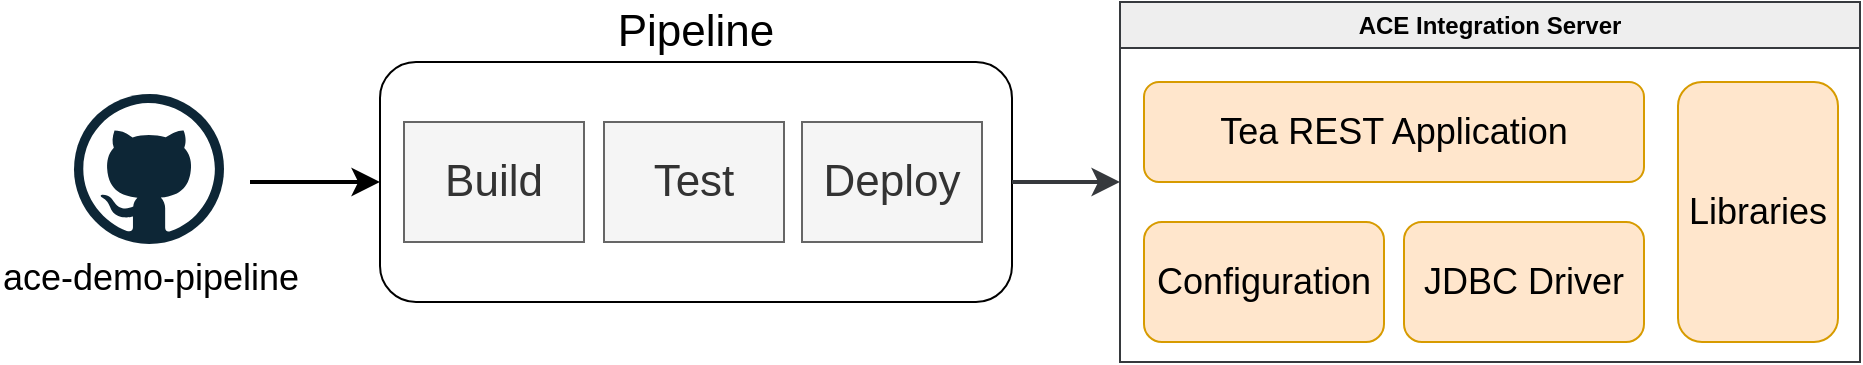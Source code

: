 <mxfile version="24.1.0" type="device">
  <diagram name="Page-1" id="EmwzgHjXN4L9OG_YRLbm">
    <mxGraphModel dx="1405" dy="981" grid="1" gridSize="10" guides="1" tooltips="1" connect="1" arrows="1" fold="1" page="1" pageScale="1" pageWidth="1100" pageHeight="1700" math="0" shadow="0">
      <root>
        <mxCell id="0" />
        <mxCell id="1" parent="0" />
        <mxCell id="kKCmZU7g9CsREEnNZsZf-8" value="Pipeline" style="rounded=1;whiteSpace=wrap;html=1;fontSize=22;fontStyle=0;labelPosition=center;verticalLabelPosition=top;align=center;verticalAlign=bottom;" parent="1" vertex="1">
          <mxGeometry x="190" y="320" width="316" height="120" as="geometry" />
        </mxCell>
        <mxCell id="bC7OHCeX101TMUWNberd-2" value="ace-demo-pipeline" style="dashed=0;outlineConnect=0;html=1;align=center;labelPosition=center;verticalLabelPosition=bottom;verticalAlign=top;shape=mxgraph.weblogos.github;fontSize=18;fontStyle=0" parent="1" vertex="1">
          <mxGeometry x="37" y="336" width="75" height="75" as="geometry" />
        </mxCell>
        <mxCell id="kKCmZU7g9CsREEnNZsZf-9" value="Build" style="rounded=0;whiteSpace=wrap;html=1;fontSize=22;fillColor=#f5f5f5;fontColor=#333333;strokeColor=#666666;fontStyle=0" parent="1" vertex="1">
          <mxGeometry x="202" y="350" width="90" height="60" as="geometry" />
        </mxCell>
        <mxCell id="kKCmZU7g9CsREEnNZsZf-10" value="Test" style="rounded=0;whiteSpace=wrap;html=1;fontSize=22;fillColor=#f5f5f5;fontColor=#333333;strokeColor=#666666;fontStyle=0" parent="1" vertex="1">
          <mxGeometry x="302" y="350" width="90" height="60" as="geometry" />
        </mxCell>
        <mxCell id="4X8OJqOi4j79PQFWo-uC-6" value="Deploy" style="rounded=0;whiteSpace=wrap;html=1;fontSize=22;fillColor=#f5f5f5;fontColor=#333333;strokeColor=#666666;fontStyle=0" parent="1" vertex="1">
          <mxGeometry x="401" y="350" width="90" height="60" as="geometry" />
        </mxCell>
        <mxCell id="4X8OJqOi4j79PQFWo-uC-34" value="" style="edgeStyle=elbowEdgeStyle;elbow=horizontal;endArrow=classic;html=1;curved=0;rounded=0;endSize=8;startSize=8;entryX=0;entryY=0.5;entryDx=0;entryDy=0;strokeWidth=2;fontStyle=0" parent="1" target="kKCmZU7g9CsREEnNZsZf-8" edge="1">
          <mxGeometry width="50" height="50" relative="1" as="geometry">
            <mxPoint x="125" y="380" as="sourcePoint" />
            <mxPoint x="160" y="490" as="targetPoint" />
          </mxGeometry>
        </mxCell>
        <mxCell id="4X8OJqOi4j79PQFWo-uC-38" value="" style="edgeStyle=elbowEdgeStyle;elbow=horizontal;endArrow=classic;html=1;curved=0;rounded=0;endSize=8;startSize=8;exitX=1;exitY=0.5;exitDx=0;exitDy=0;strokeWidth=2;fontStyle=0;entryX=0;entryY=0.5;entryDx=0;entryDy=0;fillColor=#eeeeee;strokeColor=#36393d;" parent="1" source="kKCmZU7g9CsREEnNZsZf-8" target="BKAjRfnR_qwfkiXPqYkl-1" edge="1">
          <mxGeometry width="50" height="50" relative="1" as="geometry">
            <mxPoint x="585" y="570" as="sourcePoint" />
            <mxPoint x="570" y="290" as="targetPoint" />
          </mxGeometry>
        </mxCell>
        <mxCell id="BKAjRfnR_qwfkiXPqYkl-1" value="ACE Integration Server" style="swimlane;whiteSpace=wrap;html=1;fillColor=#eeeeee;strokeColor=#36393d;" vertex="1" parent="1">
          <mxGeometry x="560" y="290" width="370" height="180" as="geometry" />
        </mxCell>
        <mxCell id="BKAjRfnR_qwfkiXPqYkl-2" value="&lt;font style=&quot;font-size: 18px;&quot;&gt;Tea REST Application&lt;/font&gt;" style="rounded=1;whiteSpace=wrap;html=1;fillColor=#ffe6cc;strokeColor=#d79b00;" vertex="1" parent="BKAjRfnR_qwfkiXPqYkl-1">
          <mxGeometry x="12" y="40" width="250" height="50" as="geometry" />
        </mxCell>
        <mxCell id="BKAjRfnR_qwfkiXPqYkl-3" value="&lt;font style=&quot;font-size: 18px;&quot;&gt;JDBC Driver&lt;/font&gt;" style="rounded=1;whiteSpace=wrap;html=1;fillColor=#ffe6cc;strokeColor=#d79b00;" vertex="1" parent="BKAjRfnR_qwfkiXPqYkl-1">
          <mxGeometry x="142" y="110" width="120" height="60" as="geometry" />
        </mxCell>
        <mxCell id="BKAjRfnR_qwfkiXPqYkl-5" value="&lt;font style=&quot;font-size: 18px;&quot;&gt;Configuration&lt;/font&gt;" style="rounded=1;whiteSpace=wrap;html=1;fillColor=#ffe6cc;strokeColor=#d79b00;" vertex="1" parent="BKAjRfnR_qwfkiXPqYkl-1">
          <mxGeometry x="12" y="110" width="120" height="60" as="geometry" />
        </mxCell>
        <mxCell id="BKAjRfnR_qwfkiXPqYkl-4" value="&lt;font style=&quot;font-size: 18px;&quot;&gt;Libraries&lt;/font&gt;" style="rounded=1;whiteSpace=wrap;html=1;fillColor=#ffe6cc;strokeColor=#d79b00;" vertex="1" parent="BKAjRfnR_qwfkiXPqYkl-1">
          <mxGeometry x="279" y="40" width="80" height="130" as="geometry" />
        </mxCell>
      </root>
    </mxGraphModel>
  </diagram>
</mxfile>

